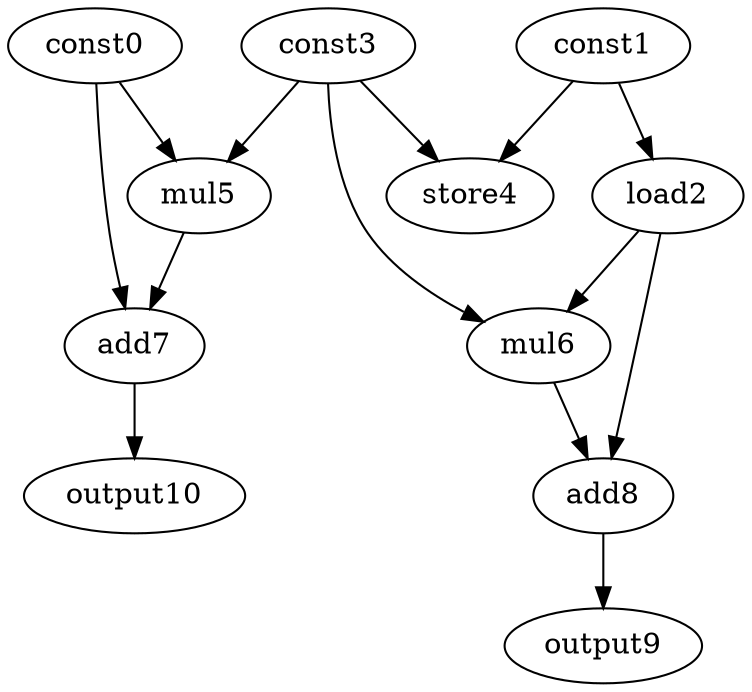 digraph G { 
const0[opcode=const]; 
const1[opcode=const]; 
load2[opcode=load]; 
const3[opcode=const]; 
store4[opcode=store]; 
mul5[opcode=mul]; 
mul6[opcode=mul]; 
add7[opcode=add]; 
add8[opcode=add]; 
output9[opcode=output]; 
output10[opcode=output]; 
const1->load2[operand=0];
const1->store4[operand=0];
const3->store4[operand=1];
const0->mul5[operand=0];
const3->mul5[operand=1];
load2->mul6[operand=0];
const3->mul6[operand=1];
const0->add7[operand=0];
mul5->add7[operand=1];
load2->add8[operand=0];
mul6->add8[operand=1];
add7->output10[operand=0];
add8->output9[operand=0];
}
